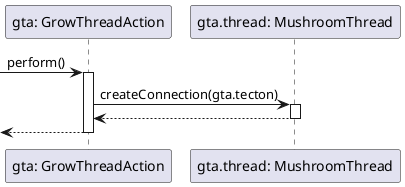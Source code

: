 @startuml Grow Thread Action
participant "gta: GrowThreadAction" as gta
participant "gta.thread: MushroomThread" as mt

-> gta: perform()
activate gta
gta -> mt: createConnection(gta.tecton)
activate mt
mt --> gta
deactivate mt
<-- gta
deactivate gta

@enduml